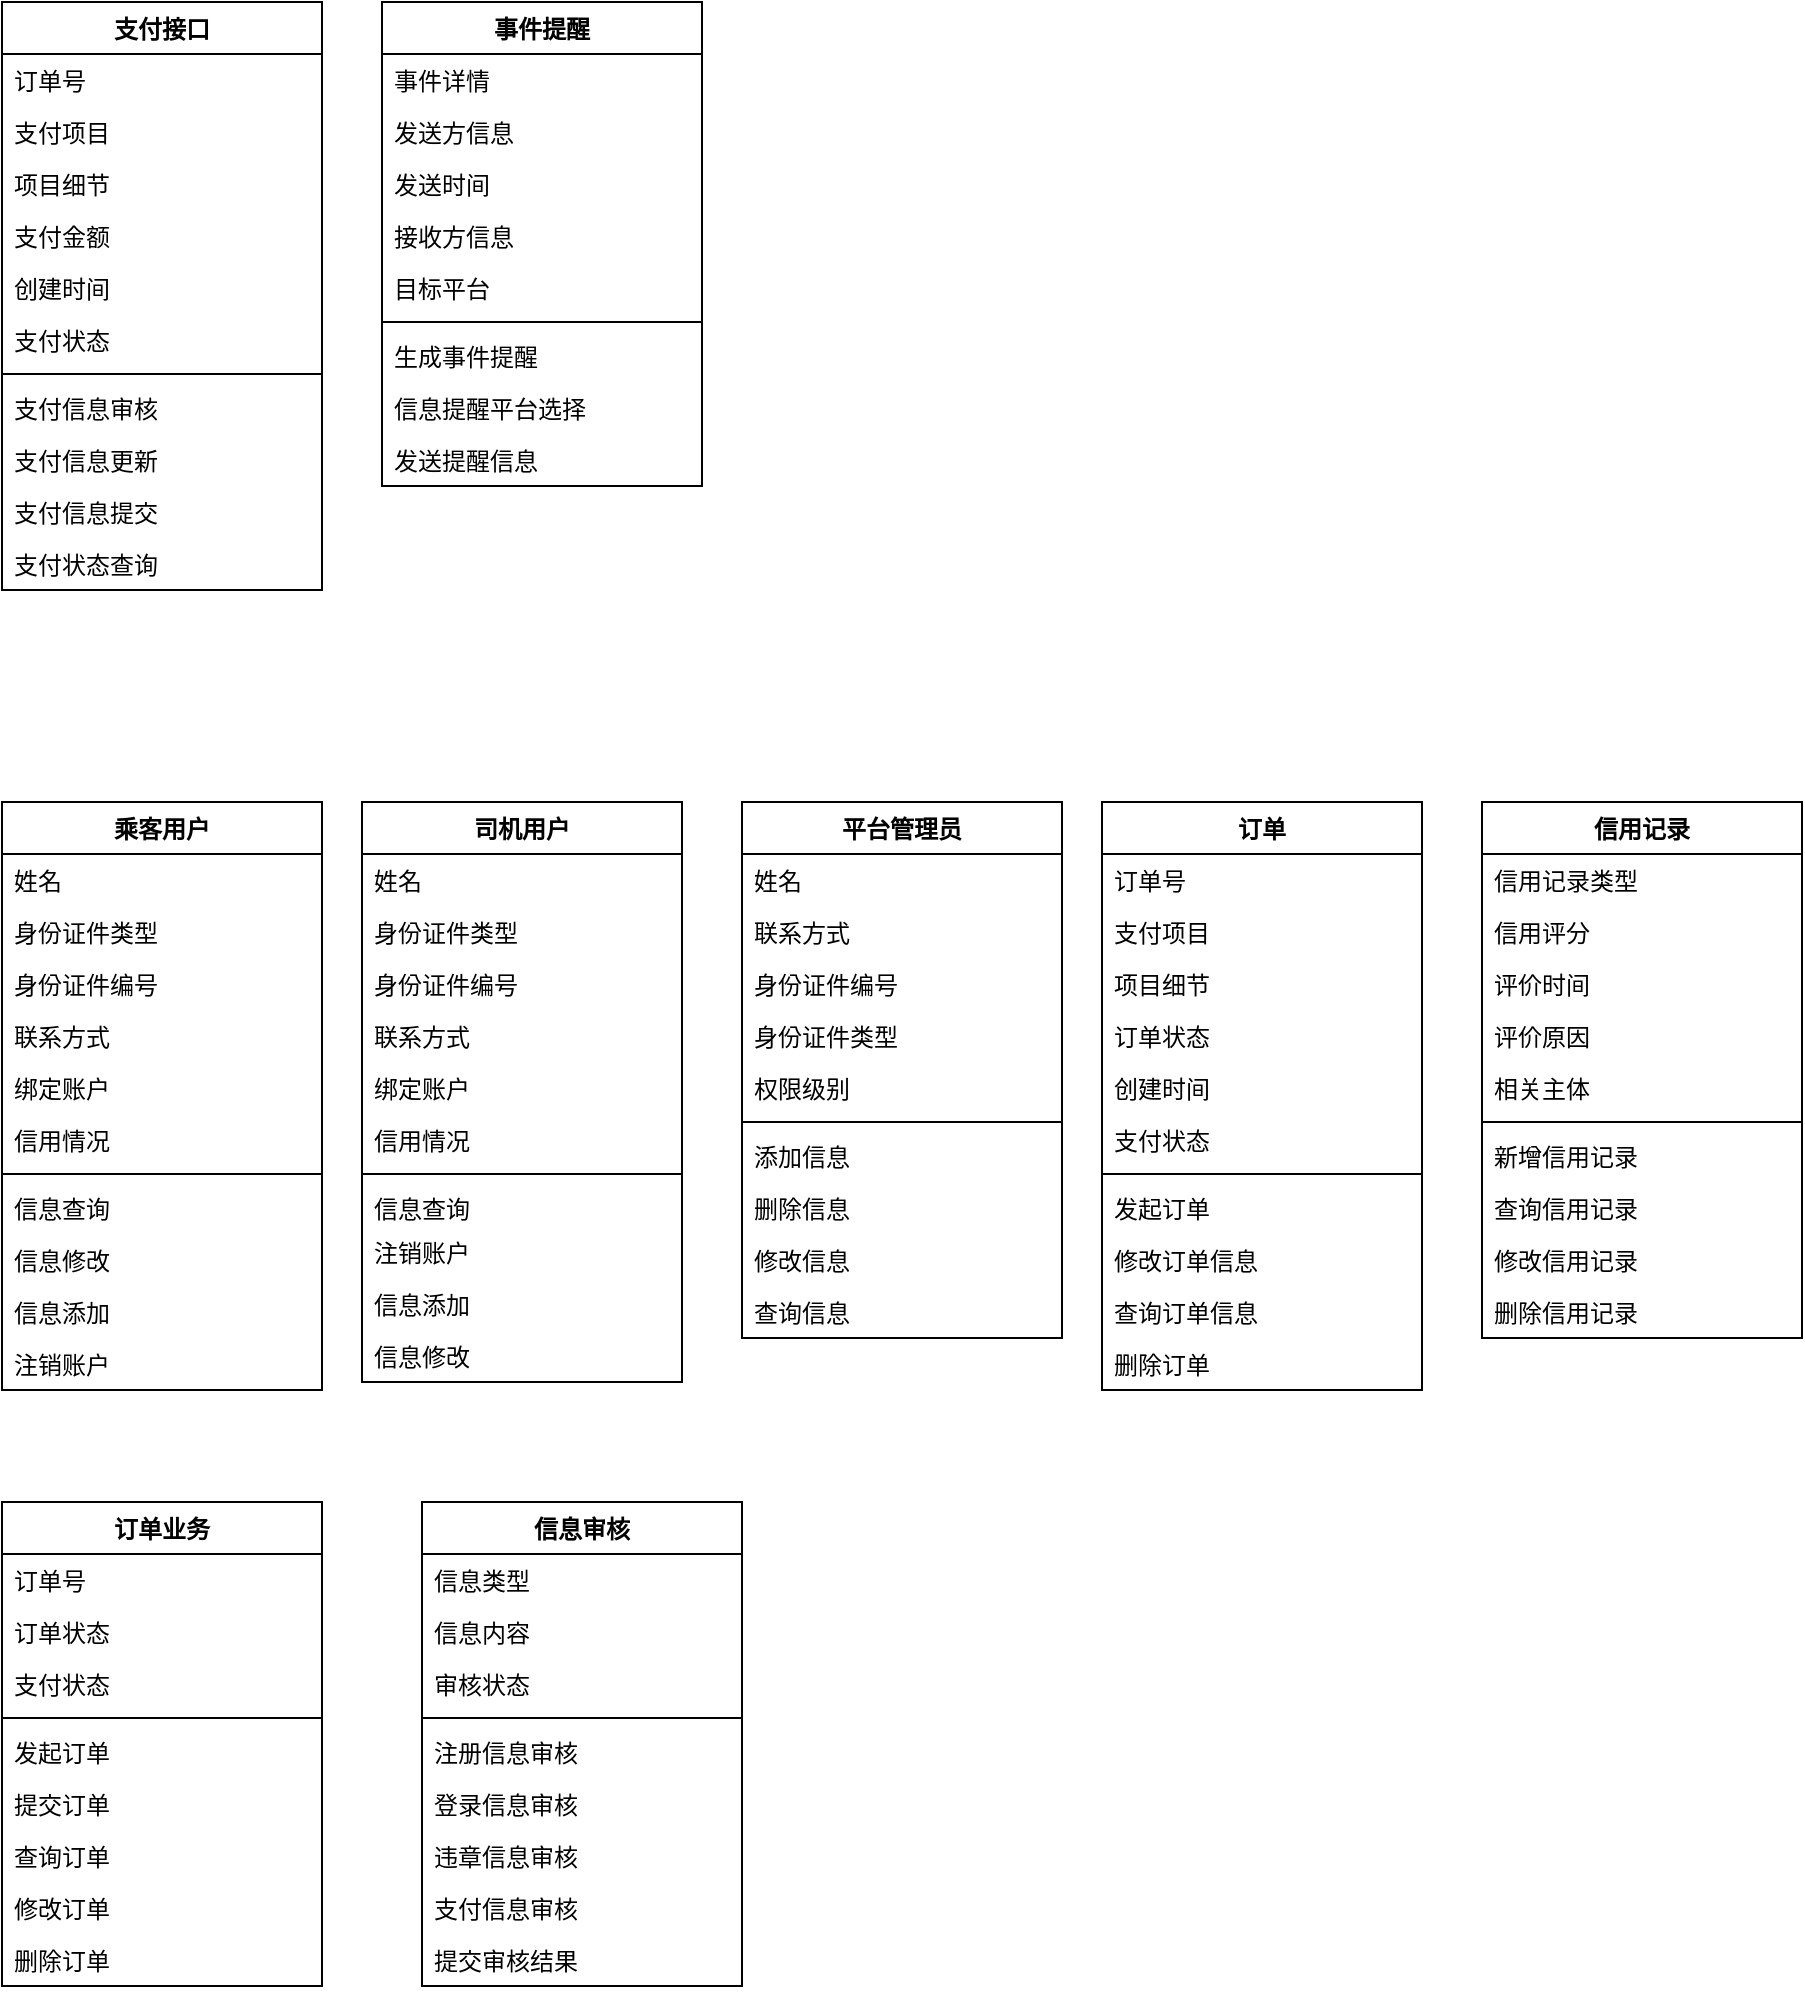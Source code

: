 <mxfile version="14.7.7" type="github">
  <diagram id="9Z2w__I7CMbtvNIpu06B" name="第 1 页">
    <mxGraphModel dx="990" dy="547" grid="1" gridSize="10" guides="1" tooltips="1" connect="1" arrows="1" fold="1" page="1" pageScale="1" pageWidth="827" pageHeight="1169" math="0" shadow="0">
      <root>
        <mxCell id="0" />
        <mxCell id="1" parent="0" />
        <mxCell id="Z66aNXY8VyCRNVoToxuj-1" value="支付接口" style="swimlane;fontStyle=1;align=center;verticalAlign=top;childLayout=stackLayout;horizontal=1;startSize=26;horizontalStack=0;resizeParent=1;resizeParentMax=0;resizeLast=0;collapsible=1;marginBottom=0;" vertex="1" parent="1">
          <mxGeometry x="50" y="50" width="160" height="294" as="geometry" />
        </mxCell>
        <mxCell id="Z66aNXY8VyCRNVoToxuj-2" value="订单号" style="text;strokeColor=none;fillColor=none;align=left;verticalAlign=top;spacingLeft=4;spacingRight=4;overflow=hidden;rotatable=0;points=[[0,0.5],[1,0.5]];portConstraint=eastwest;" vertex="1" parent="Z66aNXY8VyCRNVoToxuj-1">
          <mxGeometry y="26" width="160" height="26" as="geometry" />
        </mxCell>
        <mxCell id="Z66aNXY8VyCRNVoToxuj-6" value="支付项目" style="text;strokeColor=none;fillColor=none;align=left;verticalAlign=top;spacingLeft=4;spacingRight=4;overflow=hidden;rotatable=0;points=[[0,0.5],[1,0.5]];portConstraint=eastwest;" vertex="1" parent="Z66aNXY8VyCRNVoToxuj-1">
          <mxGeometry y="52" width="160" height="26" as="geometry" />
        </mxCell>
        <mxCell id="Z66aNXY8VyCRNVoToxuj-7" value="项目细节" style="text;strokeColor=none;fillColor=none;align=left;verticalAlign=top;spacingLeft=4;spacingRight=4;overflow=hidden;rotatable=0;points=[[0,0.5],[1,0.5]];portConstraint=eastwest;" vertex="1" parent="Z66aNXY8VyCRNVoToxuj-1">
          <mxGeometry y="78" width="160" height="26" as="geometry" />
        </mxCell>
        <mxCell id="Z66aNXY8VyCRNVoToxuj-5" value="支付金额" style="text;strokeColor=none;fillColor=none;align=left;verticalAlign=top;spacingLeft=4;spacingRight=4;overflow=hidden;rotatable=0;points=[[0,0.5],[1,0.5]];portConstraint=eastwest;" vertex="1" parent="Z66aNXY8VyCRNVoToxuj-1">
          <mxGeometry y="104" width="160" height="26" as="geometry" />
        </mxCell>
        <mxCell id="Z66aNXY8VyCRNVoToxuj-9" value="创建时间" style="text;strokeColor=none;fillColor=none;align=left;verticalAlign=top;spacingLeft=4;spacingRight=4;overflow=hidden;rotatable=0;points=[[0,0.5],[1,0.5]];portConstraint=eastwest;" vertex="1" parent="Z66aNXY8VyCRNVoToxuj-1">
          <mxGeometry y="130" width="160" height="26" as="geometry" />
        </mxCell>
        <mxCell id="Z66aNXY8VyCRNVoToxuj-10" value="支付状态" style="text;strokeColor=none;fillColor=none;align=left;verticalAlign=top;spacingLeft=4;spacingRight=4;overflow=hidden;rotatable=0;points=[[0,0.5],[1,0.5]];portConstraint=eastwest;" vertex="1" parent="Z66aNXY8VyCRNVoToxuj-1">
          <mxGeometry y="156" width="160" height="26" as="geometry" />
        </mxCell>
        <mxCell id="Z66aNXY8VyCRNVoToxuj-3" value="" style="line;strokeWidth=1;fillColor=none;align=left;verticalAlign=middle;spacingTop=-1;spacingLeft=3;spacingRight=3;rotatable=0;labelPosition=right;points=[];portConstraint=eastwest;" vertex="1" parent="Z66aNXY8VyCRNVoToxuj-1">
          <mxGeometry y="182" width="160" height="8" as="geometry" />
        </mxCell>
        <mxCell id="Z66aNXY8VyCRNVoToxuj-4" value="支付信息审核" style="text;strokeColor=none;fillColor=none;align=left;verticalAlign=top;spacingLeft=4;spacingRight=4;overflow=hidden;rotatable=0;points=[[0,0.5],[1,0.5]];portConstraint=eastwest;" vertex="1" parent="Z66aNXY8VyCRNVoToxuj-1">
          <mxGeometry y="190" width="160" height="26" as="geometry" />
        </mxCell>
        <mxCell id="Z66aNXY8VyCRNVoToxuj-11" value="支付信息更新" style="text;strokeColor=none;fillColor=none;align=left;verticalAlign=top;spacingLeft=4;spacingRight=4;overflow=hidden;rotatable=0;points=[[0,0.5],[1,0.5]];portConstraint=eastwest;" vertex="1" parent="Z66aNXY8VyCRNVoToxuj-1">
          <mxGeometry y="216" width="160" height="26" as="geometry" />
        </mxCell>
        <mxCell id="Z66aNXY8VyCRNVoToxuj-12" value="支付信息提交" style="text;strokeColor=none;fillColor=none;align=left;verticalAlign=top;spacingLeft=4;spacingRight=4;overflow=hidden;rotatable=0;points=[[0,0.5],[1,0.5]];portConstraint=eastwest;" vertex="1" parent="Z66aNXY8VyCRNVoToxuj-1">
          <mxGeometry y="242" width="160" height="26" as="geometry" />
        </mxCell>
        <mxCell id="Z66aNXY8VyCRNVoToxuj-13" value="支付状态查询" style="text;strokeColor=none;fillColor=none;align=left;verticalAlign=top;spacingLeft=4;spacingRight=4;overflow=hidden;rotatable=0;points=[[0,0.5],[1,0.5]];portConstraint=eastwest;" vertex="1" parent="Z66aNXY8VyCRNVoToxuj-1">
          <mxGeometry y="268" width="160" height="26" as="geometry" />
        </mxCell>
        <mxCell id="Z66aNXY8VyCRNVoToxuj-14" value="事件提醒" style="swimlane;fontStyle=1;align=center;verticalAlign=top;childLayout=stackLayout;horizontal=1;startSize=26;horizontalStack=0;resizeParent=1;resizeParentMax=0;resizeLast=0;collapsible=1;marginBottom=0;" vertex="1" parent="1">
          <mxGeometry x="240" y="50" width="160" height="242" as="geometry" />
        </mxCell>
        <mxCell id="Z66aNXY8VyCRNVoToxuj-15" value="事件详情" style="text;strokeColor=none;fillColor=none;align=left;verticalAlign=top;spacingLeft=4;spacingRight=4;overflow=hidden;rotatable=0;points=[[0,0.5],[1,0.5]];portConstraint=eastwest;" vertex="1" parent="Z66aNXY8VyCRNVoToxuj-14">
          <mxGeometry y="26" width="160" height="26" as="geometry" />
        </mxCell>
        <mxCell id="Z66aNXY8VyCRNVoToxuj-18" value="发送方信息" style="text;strokeColor=none;fillColor=none;align=left;verticalAlign=top;spacingLeft=4;spacingRight=4;overflow=hidden;rotatable=0;points=[[0,0.5],[1,0.5]];portConstraint=eastwest;" vertex="1" parent="Z66aNXY8VyCRNVoToxuj-14">
          <mxGeometry y="52" width="160" height="26" as="geometry" />
        </mxCell>
        <mxCell id="Z66aNXY8VyCRNVoToxuj-19" value="发送时间" style="text;strokeColor=none;fillColor=none;align=left;verticalAlign=top;spacingLeft=4;spacingRight=4;overflow=hidden;rotatable=0;points=[[0,0.5],[1,0.5]];portConstraint=eastwest;" vertex="1" parent="Z66aNXY8VyCRNVoToxuj-14">
          <mxGeometry y="78" width="160" height="26" as="geometry" />
        </mxCell>
        <mxCell id="Z66aNXY8VyCRNVoToxuj-20" value="接收方信息" style="text;strokeColor=none;fillColor=none;align=left;verticalAlign=top;spacingLeft=4;spacingRight=4;overflow=hidden;rotatable=0;points=[[0,0.5],[1,0.5]];portConstraint=eastwest;" vertex="1" parent="Z66aNXY8VyCRNVoToxuj-14">
          <mxGeometry y="104" width="160" height="26" as="geometry" />
        </mxCell>
        <mxCell id="Z66aNXY8VyCRNVoToxuj-21" value="目标平台" style="text;strokeColor=none;fillColor=none;align=left;verticalAlign=top;spacingLeft=4;spacingRight=4;overflow=hidden;rotatable=0;points=[[0,0.5],[1,0.5]];portConstraint=eastwest;" vertex="1" parent="Z66aNXY8VyCRNVoToxuj-14">
          <mxGeometry y="130" width="160" height="26" as="geometry" />
        </mxCell>
        <mxCell id="Z66aNXY8VyCRNVoToxuj-16" value="" style="line;strokeWidth=1;fillColor=none;align=left;verticalAlign=middle;spacingTop=-1;spacingLeft=3;spacingRight=3;rotatable=0;labelPosition=right;points=[];portConstraint=eastwest;" vertex="1" parent="Z66aNXY8VyCRNVoToxuj-14">
          <mxGeometry y="156" width="160" height="8" as="geometry" />
        </mxCell>
        <mxCell id="Z66aNXY8VyCRNVoToxuj-17" value="生成事件提醒" style="text;strokeColor=none;fillColor=none;align=left;verticalAlign=top;spacingLeft=4;spacingRight=4;overflow=hidden;rotatable=0;points=[[0,0.5],[1,0.5]];portConstraint=eastwest;" vertex="1" parent="Z66aNXY8VyCRNVoToxuj-14">
          <mxGeometry y="164" width="160" height="26" as="geometry" />
        </mxCell>
        <mxCell id="Z66aNXY8VyCRNVoToxuj-22" value="信息提醒平台选择" style="text;strokeColor=none;fillColor=none;align=left;verticalAlign=top;spacingLeft=4;spacingRight=4;overflow=hidden;rotatable=0;points=[[0,0.5],[1,0.5]];portConstraint=eastwest;" vertex="1" parent="Z66aNXY8VyCRNVoToxuj-14">
          <mxGeometry y="190" width="160" height="26" as="geometry" />
        </mxCell>
        <mxCell id="Z66aNXY8VyCRNVoToxuj-23" value="发送提醒信息" style="text;strokeColor=none;fillColor=none;align=left;verticalAlign=top;spacingLeft=4;spacingRight=4;overflow=hidden;rotatable=0;points=[[0,0.5],[1,0.5]];portConstraint=eastwest;" vertex="1" parent="Z66aNXY8VyCRNVoToxuj-14">
          <mxGeometry y="216" width="160" height="26" as="geometry" />
        </mxCell>
        <mxCell id="Z66aNXY8VyCRNVoToxuj-24" value="乘客用户" style="swimlane;fontStyle=1;align=center;verticalAlign=top;childLayout=stackLayout;horizontal=1;startSize=26;horizontalStack=0;resizeParent=1;resizeParentMax=0;resizeLast=0;collapsible=1;marginBottom=0;" vertex="1" parent="1">
          <mxGeometry x="50" y="450" width="160" height="294" as="geometry" />
        </mxCell>
        <mxCell id="Z66aNXY8VyCRNVoToxuj-25" value="姓名" style="text;strokeColor=none;fillColor=none;align=left;verticalAlign=top;spacingLeft=4;spacingRight=4;overflow=hidden;rotatable=0;points=[[0,0.5],[1,0.5]];portConstraint=eastwest;" vertex="1" parent="Z66aNXY8VyCRNVoToxuj-24">
          <mxGeometry y="26" width="160" height="26" as="geometry" />
        </mxCell>
        <mxCell id="Z66aNXY8VyCRNVoToxuj-28" value="身份证件类型" style="text;strokeColor=none;fillColor=none;align=left;verticalAlign=top;spacingLeft=4;spacingRight=4;overflow=hidden;rotatable=0;points=[[0,0.5],[1,0.5]];portConstraint=eastwest;" vertex="1" parent="Z66aNXY8VyCRNVoToxuj-24">
          <mxGeometry y="52" width="160" height="26" as="geometry" />
        </mxCell>
        <mxCell id="Z66aNXY8VyCRNVoToxuj-29" value="身份证件编号" style="text;strokeColor=none;fillColor=none;align=left;verticalAlign=top;spacingLeft=4;spacingRight=4;overflow=hidden;rotatable=0;points=[[0,0.5],[1,0.5]];portConstraint=eastwest;" vertex="1" parent="Z66aNXY8VyCRNVoToxuj-24">
          <mxGeometry y="78" width="160" height="26" as="geometry" />
        </mxCell>
        <mxCell id="Z66aNXY8VyCRNVoToxuj-30" value="联系方式" style="text;strokeColor=none;fillColor=none;align=left;verticalAlign=top;spacingLeft=4;spacingRight=4;overflow=hidden;rotatable=0;points=[[0,0.5],[1,0.5]];portConstraint=eastwest;" vertex="1" parent="Z66aNXY8VyCRNVoToxuj-24">
          <mxGeometry y="104" width="160" height="26" as="geometry" />
        </mxCell>
        <mxCell id="Z66aNXY8VyCRNVoToxuj-31" value="绑定账户" style="text;strokeColor=none;fillColor=none;align=left;verticalAlign=top;spacingLeft=4;spacingRight=4;overflow=hidden;rotatable=0;points=[[0,0.5],[1,0.5]];portConstraint=eastwest;" vertex="1" parent="Z66aNXY8VyCRNVoToxuj-24">
          <mxGeometry y="130" width="160" height="26" as="geometry" />
        </mxCell>
        <mxCell id="Z66aNXY8VyCRNVoToxuj-32" value="信用情况" style="text;strokeColor=none;fillColor=none;align=left;verticalAlign=top;spacingLeft=4;spacingRight=4;overflow=hidden;rotatable=0;points=[[0,0.5],[1,0.5]];portConstraint=eastwest;" vertex="1" parent="Z66aNXY8VyCRNVoToxuj-24">
          <mxGeometry y="156" width="160" height="26" as="geometry" />
        </mxCell>
        <mxCell id="Z66aNXY8VyCRNVoToxuj-26" value="" style="line;strokeWidth=1;fillColor=none;align=left;verticalAlign=middle;spacingTop=-1;spacingLeft=3;spacingRight=3;rotatable=0;labelPosition=right;points=[];portConstraint=eastwest;" vertex="1" parent="Z66aNXY8VyCRNVoToxuj-24">
          <mxGeometry y="182" width="160" height="8" as="geometry" />
        </mxCell>
        <mxCell id="Z66aNXY8VyCRNVoToxuj-27" value="信息查询" style="text;strokeColor=none;fillColor=none;align=left;verticalAlign=top;spacingLeft=4;spacingRight=4;overflow=hidden;rotatable=0;points=[[0,0.5],[1,0.5]];portConstraint=eastwest;" vertex="1" parent="Z66aNXY8VyCRNVoToxuj-24">
          <mxGeometry y="190" width="160" height="26" as="geometry" />
        </mxCell>
        <mxCell id="Z66aNXY8VyCRNVoToxuj-33" value="信息修改" style="text;strokeColor=none;fillColor=none;align=left;verticalAlign=top;spacingLeft=4;spacingRight=4;overflow=hidden;rotatable=0;points=[[0,0.5],[1,0.5]];portConstraint=eastwest;" vertex="1" parent="Z66aNXY8VyCRNVoToxuj-24">
          <mxGeometry y="216" width="160" height="26" as="geometry" />
        </mxCell>
        <mxCell id="Z66aNXY8VyCRNVoToxuj-34" value="信息添加" style="text;strokeColor=none;fillColor=none;align=left;verticalAlign=top;spacingLeft=4;spacingRight=4;overflow=hidden;rotatable=0;points=[[0,0.5],[1,0.5]];portConstraint=eastwest;" vertex="1" parent="Z66aNXY8VyCRNVoToxuj-24">
          <mxGeometry y="242" width="160" height="26" as="geometry" />
        </mxCell>
        <mxCell id="Z66aNXY8VyCRNVoToxuj-35" value="注销账户" style="text;strokeColor=none;fillColor=none;align=left;verticalAlign=top;spacingLeft=4;spacingRight=4;overflow=hidden;rotatable=0;points=[[0,0.5],[1,0.5]];portConstraint=eastwest;" vertex="1" parent="Z66aNXY8VyCRNVoToxuj-24">
          <mxGeometry y="268" width="160" height="26" as="geometry" />
        </mxCell>
        <mxCell id="Z66aNXY8VyCRNVoToxuj-36" value="司机用户" style="swimlane;fontStyle=1;align=center;verticalAlign=top;childLayout=stackLayout;horizontal=1;startSize=26;horizontalStack=0;resizeParent=1;resizeParentMax=0;resizeLast=0;collapsible=1;marginBottom=0;" vertex="1" parent="1">
          <mxGeometry x="230" y="450" width="160" height="290" as="geometry" />
        </mxCell>
        <mxCell id="Z66aNXY8VyCRNVoToxuj-40" value="姓名" style="text;strokeColor=none;fillColor=none;align=left;verticalAlign=top;spacingLeft=4;spacingRight=4;overflow=hidden;rotatable=0;points=[[0,0.5],[1,0.5]];portConstraint=eastwest;" vertex="1" parent="Z66aNXY8VyCRNVoToxuj-36">
          <mxGeometry y="26" width="160" height="26" as="geometry" />
        </mxCell>
        <mxCell id="Z66aNXY8VyCRNVoToxuj-41" value="身份证件类型" style="text;strokeColor=none;fillColor=none;align=left;verticalAlign=top;spacingLeft=4;spacingRight=4;overflow=hidden;rotatable=0;points=[[0,0.5],[1,0.5]];portConstraint=eastwest;" vertex="1" parent="Z66aNXY8VyCRNVoToxuj-36">
          <mxGeometry y="52" width="160" height="26" as="geometry" />
        </mxCell>
        <mxCell id="Z66aNXY8VyCRNVoToxuj-42" value="身份证件编号" style="text;strokeColor=none;fillColor=none;align=left;verticalAlign=top;spacingLeft=4;spacingRight=4;overflow=hidden;rotatable=0;points=[[0,0.5],[1,0.5]];portConstraint=eastwest;" vertex="1" parent="Z66aNXY8VyCRNVoToxuj-36">
          <mxGeometry y="78" width="160" height="26" as="geometry" />
        </mxCell>
        <mxCell id="Z66aNXY8VyCRNVoToxuj-43" value="联系方式" style="text;strokeColor=none;fillColor=none;align=left;verticalAlign=top;spacingLeft=4;spacingRight=4;overflow=hidden;rotatable=0;points=[[0,0.5],[1,0.5]];portConstraint=eastwest;" vertex="1" parent="Z66aNXY8VyCRNVoToxuj-36">
          <mxGeometry y="104" width="160" height="26" as="geometry" />
        </mxCell>
        <mxCell id="Z66aNXY8VyCRNVoToxuj-44" value="绑定账户" style="text;strokeColor=none;fillColor=none;align=left;verticalAlign=top;spacingLeft=4;spacingRight=4;overflow=hidden;rotatable=0;points=[[0,0.5],[1,0.5]];portConstraint=eastwest;" vertex="1" parent="Z66aNXY8VyCRNVoToxuj-36">
          <mxGeometry y="130" width="160" height="26" as="geometry" />
        </mxCell>
        <mxCell id="Z66aNXY8VyCRNVoToxuj-45" value="信用情况" style="text;strokeColor=none;fillColor=none;align=left;verticalAlign=top;spacingLeft=4;spacingRight=4;overflow=hidden;rotatable=0;points=[[0,0.5],[1,0.5]];portConstraint=eastwest;" vertex="1" parent="Z66aNXY8VyCRNVoToxuj-36">
          <mxGeometry y="156" width="160" height="26" as="geometry" />
        </mxCell>
        <mxCell id="Z66aNXY8VyCRNVoToxuj-38" value="" style="line;strokeWidth=1;fillColor=none;align=left;verticalAlign=middle;spacingTop=-1;spacingLeft=3;spacingRight=3;rotatable=0;labelPosition=right;points=[];portConstraint=eastwest;" vertex="1" parent="Z66aNXY8VyCRNVoToxuj-36">
          <mxGeometry y="182" width="160" height="8" as="geometry" />
        </mxCell>
        <mxCell id="Z66aNXY8VyCRNVoToxuj-46" value="信息查询" style="text;strokeColor=none;fillColor=none;align=left;verticalAlign=top;spacingLeft=4;spacingRight=4;overflow=hidden;rotatable=0;points=[[0,0.5],[1,0.5]];portConstraint=eastwest;" vertex="1" parent="Z66aNXY8VyCRNVoToxuj-36">
          <mxGeometry y="190" width="160" height="22" as="geometry" />
        </mxCell>
        <mxCell id="Z66aNXY8VyCRNVoToxuj-49" value="注销账户" style="text;strokeColor=none;fillColor=none;align=left;verticalAlign=top;spacingLeft=4;spacingRight=4;overflow=hidden;rotatable=0;points=[[0,0.5],[1,0.5]];portConstraint=eastwest;" vertex="1" parent="Z66aNXY8VyCRNVoToxuj-36">
          <mxGeometry y="212" width="160" height="26" as="geometry" />
        </mxCell>
        <mxCell id="Z66aNXY8VyCRNVoToxuj-48" value="信息添加" style="text;strokeColor=none;fillColor=none;align=left;verticalAlign=top;spacingLeft=4;spacingRight=4;overflow=hidden;rotatable=0;points=[[0,0.5],[1,0.5]];portConstraint=eastwest;" vertex="1" parent="Z66aNXY8VyCRNVoToxuj-36">
          <mxGeometry y="238" width="160" height="26" as="geometry" />
        </mxCell>
        <mxCell id="Z66aNXY8VyCRNVoToxuj-47" value="信息修改" style="text;strokeColor=none;fillColor=none;align=left;verticalAlign=top;spacingLeft=4;spacingRight=4;overflow=hidden;rotatable=0;points=[[0,0.5],[1,0.5]];portConstraint=eastwest;" vertex="1" parent="Z66aNXY8VyCRNVoToxuj-36">
          <mxGeometry y="264" width="160" height="26" as="geometry" />
        </mxCell>
        <mxCell id="Z66aNXY8VyCRNVoToxuj-50" value="平台管理员" style="swimlane;fontStyle=1;align=center;verticalAlign=top;childLayout=stackLayout;horizontal=1;startSize=26;horizontalStack=0;resizeParent=1;resizeParentMax=0;resizeLast=0;collapsible=1;marginBottom=0;" vertex="1" parent="1">
          <mxGeometry x="420" y="450" width="160" height="268" as="geometry" />
        </mxCell>
        <mxCell id="Z66aNXY8VyCRNVoToxuj-54" value="姓名" style="text;strokeColor=none;fillColor=none;align=left;verticalAlign=top;spacingLeft=4;spacingRight=4;overflow=hidden;rotatable=0;points=[[0,0.5],[1,0.5]];portConstraint=eastwest;" vertex="1" parent="Z66aNXY8VyCRNVoToxuj-50">
          <mxGeometry y="26" width="160" height="26" as="geometry" />
        </mxCell>
        <mxCell id="Z66aNXY8VyCRNVoToxuj-57" value="联系方式" style="text;strokeColor=none;fillColor=none;align=left;verticalAlign=top;spacingLeft=4;spacingRight=4;overflow=hidden;rotatable=0;points=[[0,0.5],[1,0.5]];portConstraint=eastwest;" vertex="1" parent="Z66aNXY8VyCRNVoToxuj-50">
          <mxGeometry y="52" width="160" height="26" as="geometry" />
        </mxCell>
        <mxCell id="Z66aNXY8VyCRNVoToxuj-56" value="身份证件编号" style="text;strokeColor=none;fillColor=none;align=left;verticalAlign=top;spacingLeft=4;spacingRight=4;overflow=hidden;rotatable=0;points=[[0,0.5],[1,0.5]];portConstraint=eastwest;" vertex="1" parent="Z66aNXY8VyCRNVoToxuj-50">
          <mxGeometry y="78" width="160" height="26" as="geometry" />
        </mxCell>
        <mxCell id="Z66aNXY8VyCRNVoToxuj-55" value="身份证件类型" style="text;strokeColor=none;fillColor=none;align=left;verticalAlign=top;spacingLeft=4;spacingRight=4;overflow=hidden;rotatable=0;points=[[0,0.5],[1,0.5]];portConstraint=eastwest;" vertex="1" parent="Z66aNXY8VyCRNVoToxuj-50">
          <mxGeometry y="104" width="160" height="26" as="geometry" />
        </mxCell>
        <mxCell id="Z66aNXY8VyCRNVoToxuj-58" value="权限级别" style="text;strokeColor=none;fillColor=none;align=left;verticalAlign=top;spacingLeft=4;spacingRight=4;overflow=hidden;rotatable=0;points=[[0,0.5],[1,0.5]];portConstraint=eastwest;" vertex="1" parent="Z66aNXY8VyCRNVoToxuj-50">
          <mxGeometry y="130" width="160" height="26" as="geometry" />
        </mxCell>
        <mxCell id="Z66aNXY8VyCRNVoToxuj-52" value="" style="line;strokeWidth=1;fillColor=none;align=left;verticalAlign=middle;spacingTop=-1;spacingLeft=3;spacingRight=3;rotatable=0;labelPosition=right;points=[];portConstraint=eastwest;" vertex="1" parent="Z66aNXY8VyCRNVoToxuj-50">
          <mxGeometry y="156" width="160" height="8" as="geometry" />
        </mxCell>
        <mxCell id="Z66aNXY8VyCRNVoToxuj-53" value="添加信息" style="text;strokeColor=none;fillColor=none;align=left;verticalAlign=top;spacingLeft=4;spacingRight=4;overflow=hidden;rotatable=0;points=[[0,0.5],[1,0.5]];portConstraint=eastwest;" vertex="1" parent="Z66aNXY8VyCRNVoToxuj-50">
          <mxGeometry y="164" width="160" height="26" as="geometry" />
        </mxCell>
        <mxCell id="Z66aNXY8VyCRNVoToxuj-59" value="删除信息" style="text;strokeColor=none;fillColor=none;align=left;verticalAlign=top;spacingLeft=4;spacingRight=4;overflow=hidden;rotatable=0;points=[[0,0.5],[1,0.5]];portConstraint=eastwest;" vertex="1" parent="Z66aNXY8VyCRNVoToxuj-50">
          <mxGeometry y="190" width="160" height="26" as="geometry" />
        </mxCell>
        <mxCell id="Z66aNXY8VyCRNVoToxuj-60" value="修改信息" style="text;strokeColor=none;fillColor=none;align=left;verticalAlign=top;spacingLeft=4;spacingRight=4;overflow=hidden;rotatable=0;points=[[0,0.5],[1,0.5]];portConstraint=eastwest;" vertex="1" parent="Z66aNXY8VyCRNVoToxuj-50">
          <mxGeometry y="216" width="160" height="26" as="geometry" />
        </mxCell>
        <mxCell id="Z66aNXY8VyCRNVoToxuj-61" value="查询信息" style="text;strokeColor=none;fillColor=none;align=left;verticalAlign=top;spacingLeft=4;spacingRight=4;overflow=hidden;rotatable=0;points=[[0,0.5],[1,0.5]];portConstraint=eastwest;" vertex="1" parent="Z66aNXY8VyCRNVoToxuj-50">
          <mxGeometry y="242" width="160" height="26" as="geometry" />
        </mxCell>
        <mxCell id="Z66aNXY8VyCRNVoToxuj-62" value="订单" style="swimlane;fontStyle=1;align=center;verticalAlign=top;childLayout=stackLayout;horizontal=1;startSize=26;horizontalStack=0;resizeParent=1;resizeParentMax=0;resizeLast=0;collapsible=1;marginBottom=0;" vertex="1" parent="1">
          <mxGeometry x="600" y="450" width="160" height="294" as="geometry" />
        </mxCell>
        <mxCell id="Z66aNXY8VyCRNVoToxuj-66" value="订单号" style="text;strokeColor=none;fillColor=none;align=left;verticalAlign=top;spacingLeft=4;spacingRight=4;overflow=hidden;rotatable=0;points=[[0,0.5],[1,0.5]];portConstraint=eastwest;" vertex="1" parent="Z66aNXY8VyCRNVoToxuj-62">
          <mxGeometry y="26" width="160" height="26" as="geometry" />
        </mxCell>
        <mxCell id="Z66aNXY8VyCRNVoToxuj-67" value="支付项目" style="text;strokeColor=none;fillColor=none;align=left;verticalAlign=top;spacingLeft=4;spacingRight=4;overflow=hidden;rotatable=0;points=[[0,0.5],[1,0.5]];portConstraint=eastwest;" vertex="1" parent="Z66aNXY8VyCRNVoToxuj-62">
          <mxGeometry y="52" width="160" height="26" as="geometry" />
        </mxCell>
        <mxCell id="Z66aNXY8VyCRNVoToxuj-68" value="项目细节" style="text;strokeColor=none;fillColor=none;align=left;verticalAlign=top;spacingLeft=4;spacingRight=4;overflow=hidden;rotatable=0;points=[[0,0.5],[1,0.5]];portConstraint=eastwest;" vertex="1" parent="Z66aNXY8VyCRNVoToxuj-62">
          <mxGeometry y="78" width="160" height="26" as="geometry" />
        </mxCell>
        <mxCell id="Z66aNXY8VyCRNVoToxuj-69" value="订单状态" style="text;strokeColor=none;fillColor=none;align=left;verticalAlign=top;spacingLeft=4;spacingRight=4;overflow=hidden;rotatable=0;points=[[0,0.5],[1,0.5]];portConstraint=eastwest;" vertex="1" parent="Z66aNXY8VyCRNVoToxuj-62">
          <mxGeometry y="104" width="160" height="26" as="geometry" />
        </mxCell>
        <mxCell id="Z66aNXY8VyCRNVoToxuj-70" value="创建时间" style="text;strokeColor=none;fillColor=none;align=left;verticalAlign=top;spacingLeft=4;spacingRight=4;overflow=hidden;rotatable=0;points=[[0,0.5],[1,0.5]];portConstraint=eastwest;" vertex="1" parent="Z66aNXY8VyCRNVoToxuj-62">
          <mxGeometry y="130" width="160" height="26" as="geometry" />
        </mxCell>
        <mxCell id="Z66aNXY8VyCRNVoToxuj-71" value="支付状态" style="text;strokeColor=none;fillColor=none;align=left;verticalAlign=top;spacingLeft=4;spacingRight=4;overflow=hidden;rotatable=0;points=[[0,0.5],[1,0.5]];portConstraint=eastwest;" vertex="1" parent="Z66aNXY8VyCRNVoToxuj-62">
          <mxGeometry y="156" width="160" height="26" as="geometry" />
        </mxCell>
        <mxCell id="Z66aNXY8VyCRNVoToxuj-64" value="" style="line;strokeWidth=1;fillColor=none;align=left;verticalAlign=middle;spacingTop=-1;spacingLeft=3;spacingRight=3;rotatable=0;labelPosition=right;points=[];portConstraint=eastwest;" vertex="1" parent="Z66aNXY8VyCRNVoToxuj-62">
          <mxGeometry y="182" width="160" height="8" as="geometry" />
        </mxCell>
        <mxCell id="Z66aNXY8VyCRNVoToxuj-65" value="发起订单" style="text;strokeColor=none;fillColor=none;align=left;verticalAlign=top;spacingLeft=4;spacingRight=4;overflow=hidden;rotatable=0;points=[[0,0.5],[1,0.5]];portConstraint=eastwest;" vertex="1" parent="Z66aNXY8VyCRNVoToxuj-62">
          <mxGeometry y="190" width="160" height="26" as="geometry" />
        </mxCell>
        <mxCell id="Z66aNXY8VyCRNVoToxuj-72" value="修改订单信息" style="text;strokeColor=none;fillColor=none;align=left;verticalAlign=top;spacingLeft=4;spacingRight=4;overflow=hidden;rotatable=0;points=[[0,0.5],[1,0.5]];portConstraint=eastwest;" vertex="1" parent="Z66aNXY8VyCRNVoToxuj-62">
          <mxGeometry y="216" width="160" height="26" as="geometry" />
        </mxCell>
        <mxCell id="Z66aNXY8VyCRNVoToxuj-73" value="查询订单信息" style="text;strokeColor=none;fillColor=none;align=left;verticalAlign=top;spacingLeft=4;spacingRight=4;overflow=hidden;rotatable=0;points=[[0,0.5],[1,0.5]];portConstraint=eastwest;" vertex="1" parent="Z66aNXY8VyCRNVoToxuj-62">
          <mxGeometry y="242" width="160" height="26" as="geometry" />
        </mxCell>
        <mxCell id="Z66aNXY8VyCRNVoToxuj-75" value="删除订单" style="text;strokeColor=none;fillColor=none;align=left;verticalAlign=top;spacingLeft=4;spacingRight=4;overflow=hidden;rotatable=0;points=[[0,0.5],[1,0.5]];portConstraint=eastwest;" vertex="1" parent="Z66aNXY8VyCRNVoToxuj-62">
          <mxGeometry y="268" width="160" height="26" as="geometry" />
        </mxCell>
        <mxCell id="Z66aNXY8VyCRNVoToxuj-76" value="信用记录" style="swimlane;fontStyle=1;align=center;verticalAlign=top;childLayout=stackLayout;horizontal=1;startSize=26;horizontalStack=0;resizeParent=1;resizeParentMax=0;resizeLast=0;collapsible=1;marginBottom=0;" vertex="1" parent="1">
          <mxGeometry x="790" y="450" width="160" height="268" as="geometry" />
        </mxCell>
        <mxCell id="Z66aNXY8VyCRNVoToxuj-77" value="信用记录类型" style="text;strokeColor=none;fillColor=none;align=left;verticalAlign=top;spacingLeft=4;spacingRight=4;overflow=hidden;rotatable=0;points=[[0,0.5],[1,0.5]];portConstraint=eastwest;" vertex="1" parent="Z66aNXY8VyCRNVoToxuj-76">
          <mxGeometry y="26" width="160" height="26" as="geometry" />
        </mxCell>
        <mxCell id="Z66aNXY8VyCRNVoToxuj-80" value="信用评分" style="text;strokeColor=none;fillColor=none;align=left;verticalAlign=top;spacingLeft=4;spacingRight=4;overflow=hidden;rotatable=0;points=[[0,0.5],[1,0.5]];portConstraint=eastwest;" vertex="1" parent="Z66aNXY8VyCRNVoToxuj-76">
          <mxGeometry y="52" width="160" height="26" as="geometry" />
        </mxCell>
        <mxCell id="Z66aNXY8VyCRNVoToxuj-81" value="评价时间" style="text;strokeColor=none;fillColor=none;align=left;verticalAlign=top;spacingLeft=4;spacingRight=4;overflow=hidden;rotatable=0;points=[[0,0.5],[1,0.5]];portConstraint=eastwest;" vertex="1" parent="Z66aNXY8VyCRNVoToxuj-76">
          <mxGeometry y="78" width="160" height="26" as="geometry" />
        </mxCell>
        <mxCell id="Z66aNXY8VyCRNVoToxuj-82" value="评价原因" style="text;strokeColor=none;fillColor=none;align=left;verticalAlign=top;spacingLeft=4;spacingRight=4;overflow=hidden;rotatable=0;points=[[0,0.5],[1,0.5]];portConstraint=eastwest;" vertex="1" parent="Z66aNXY8VyCRNVoToxuj-76">
          <mxGeometry y="104" width="160" height="26" as="geometry" />
        </mxCell>
        <mxCell id="Z66aNXY8VyCRNVoToxuj-83" value="相关主体" style="text;strokeColor=none;fillColor=none;align=left;verticalAlign=top;spacingLeft=4;spacingRight=4;overflow=hidden;rotatable=0;points=[[0,0.5],[1,0.5]];portConstraint=eastwest;" vertex="1" parent="Z66aNXY8VyCRNVoToxuj-76">
          <mxGeometry y="130" width="160" height="26" as="geometry" />
        </mxCell>
        <mxCell id="Z66aNXY8VyCRNVoToxuj-78" value="" style="line;strokeWidth=1;fillColor=none;align=left;verticalAlign=middle;spacingTop=-1;spacingLeft=3;spacingRight=3;rotatable=0;labelPosition=right;points=[];portConstraint=eastwest;" vertex="1" parent="Z66aNXY8VyCRNVoToxuj-76">
          <mxGeometry y="156" width="160" height="8" as="geometry" />
        </mxCell>
        <mxCell id="Z66aNXY8VyCRNVoToxuj-79" value="新增信用记录" style="text;strokeColor=none;fillColor=none;align=left;verticalAlign=top;spacingLeft=4;spacingRight=4;overflow=hidden;rotatable=0;points=[[0,0.5],[1,0.5]];portConstraint=eastwest;" vertex="1" parent="Z66aNXY8VyCRNVoToxuj-76">
          <mxGeometry y="164" width="160" height="26" as="geometry" />
        </mxCell>
        <mxCell id="Z66aNXY8VyCRNVoToxuj-84" value="查询信用记录" style="text;strokeColor=none;fillColor=none;align=left;verticalAlign=top;spacingLeft=4;spacingRight=4;overflow=hidden;rotatable=0;points=[[0,0.5],[1,0.5]];portConstraint=eastwest;" vertex="1" parent="Z66aNXY8VyCRNVoToxuj-76">
          <mxGeometry y="190" width="160" height="26" as="geometry" />
        </mxCell>
        <mxCell id="Z66aNXY8VyCRNVoToxuj-85" value="修改信用记录" style="text;strokeColor=none;fillColor=none;align=left;verticalAlign=top;spacingLeft=4;spacingRight=4;overflow=hidden;rotatable=0;points=[[0,0.5],[1,0.5]];portConstraint=eastwest;" vertex="1" parent="Z66aNXY8VyCRNVoToxuj-76">
          <mxGeometry y="216" width="160" height="26" as="geometry" />
        </mxCell>
        <mxCell id="Z66aNXY8VyCRNVoToxuj-86" value="删除信用记录" style="text;strokeColor=none;fillColor=none;align=left;verticalAlign=top;spacingLeft=4;spacingRight=4;overflow=hidden;rotatable=0;points=[[0,0.5],[1,0.5]];portConstraint=eastwest;" vertex="1" parent="Z66aNXY8VyCRNVoToxuj-76">
          <mxGeometry y="242" width="160" height="26" as="geometry" />
        </mxCell>
        <mxCell id="Z66aNXY8VyCRNVoToxuj-87" value="订单业务" style="swimlane;fontStyle=1;align=center;verticalAlign=top;childLayout=stackLayout;horizontal=1;startSize=26;horizontalStack=0;resizeParent=1;resizeParentMax=0;resizeLast=0;collapsible=1;marginBottom=0;" vertex="1" parent="1">
          <mxGeometry x="50" y="800" width="160" height="242" as="geometry" />
        </mxCell>
        <mxCell id="Z66aNXY8VyCRNVoToxuj-91" value="订单号" style="text;strokeColor=none;fillColor=none;align=left;verticalAlign=top;spacingLeft=4;spacingRight=4;overflow=hidden;rotatable=0;points=[[0,0.5],[1,0.5]];portConstraint=eastwest;" vertex="1" parent="Z66aNXY8VyCRNVoToxuj-87">
          <mxGeometry y="26" width="160" height="26" as="geometry" />
        </mxCell>
        <mxCell id="Z66aNXY8VyCRNVoToxuj-92" value="订单状态" style="text;strokeColor=none;fillColor=none;align=left;verticalAlign=top;spacingLeft=4;spacingRight=4;overflow=hidden;rotatable=0;points=[[0,0.5],[1,0.5]];portConstraint=eastwest;" vertex="1" parent="Z66aNXY8VyCRNVoToxuj-87">
          <mxGeometry y="52" width="160" height="26" as="geometry" />
        </mxCell>
        <mxCell id="Z66aNXY8VyCRNVoToxuj-93" value="支付状态" style="text;strokeColor=none;fillColor=none;align=left;verticalAlign=top;spacingLeft=4;spacingRight=4;overflow=hidden;rotatable=0;points=[[0,0.5],[1,0.5]];portConstraint=eastwest;" vertex="1" parent="Z66aNXY8VyCRNVoToxuj-87">
          <mxGeometry y="78" width="160" height="26" as="geometry" />
        </mxCell>
        <mxCell id="Z66aNXY8VyCRNVoToxuj-89" value="" style="line;strokeWidth=1;fillColor=none;align=left;verticalAlign=middle;spacingTop=-1;spacingLeft=3;spacingRight=3;rotatable=0;labelPosition=right;points=[];portConstraint=eastwest;" vertex="1" parent="Z66aNXY8VyCRNVoToxuj-87">
          <mxGeometry y="104" width="160" height="8" as="geometry" />
        </mxCell>
        <mxCell id="Z66aNXY8VyCRNVoToxuj-90" value="发起订单" style="text;strokeColor=none;fillColor=none;align=left;verticalAlign=top;spacingLeft=4;spacingRight=4;overflow=hidden;rotatable=0;points=[[0,0.5],[1,0.5]];portConstraint=eastwest;" vertex="1" parent="Z66aNXY8VyCRNVoToxuj-87">
          <mxGeometry y="112" width="160" height="26" as="geometry" />
        </mxCell>
        <mxCell id="Z66aNXY8VyCRNVoToxuj-94" value="提交订单" style="text;strokeColor=none;fillColor=none;align=left;verticalAlign=top;spacingLeft=4;spacingRight=4;overflow=hidden;rotatable=0;points=[[0,0.5],[1,0.5]];portConstraint=eastwest;" vertex="1" parent="Z66aNXY8VyCRNVoToxuj-87">
          <mxGeometry y="138" width="160" height="26" as="geometry" />
        </mxCell>
        <mxCell id="Z66aNXY8VyCRNVoToxuj-95" value="查询订单" style="text;strokeColor=none;fillColor=none;align=left;verticalAlign=top;spacingLeft=4;spacingRight=4;overflow=hidden;rotatable=0;points=[[0,0.5],[1,0.5]];portConstraint=eastwest;" vertex="1" parent="Z66aNXY8VyCRNVoToxuj-87">
          <mxGeometry y="164" width="160" height="26" as="geometry" />
        </mxCell>
        <mxCell id="Z66aNXY8VyCRNVoToxuj-96" value="修改订单" style="text;strokeColor=none;fillColor=none;align=left;verticalAlign=top;spacingLeft=4;spacingRight=4;overflow=hidden;rotatable=0;points=[[0,0.5],[1,0.5]];portConstraint=eastwest;" vertex="1" parent="Z66aNXY8VyCRNVoToxuj-87">
          <mxGeometry y="190" width="160" height="26" as="geometry" />
        </mxCell>
        <mxCell id="Z66aNXY8VyCRNVoToxuj-97" value="删除订单" style="text;strokeColor=none;fillColor=none;align=left;verticalAlign=top;spacingLeft=4;spacingRight=4;overflow=hidden;rotatable=0;points=[[0,0.5],[1,0.5]];portConstraint=eastwest;" vertex="1" parent="Z66aNXY8VyCRNVoToxuj-87">
          <mxGeometry y="216" width="160" height="26" as="geometry" />
        </mxCell>
        <mxCell id="Z66aNXY8VyCRNVoToxuj-98" value="信息审核" style="swimlane;fontStyle=1;align=center;verticalAlign=top;childLayout=stackLayout;horizontal=1;startSize=26;horizontalStack=0;resizeParent=1;resizeParentMax=0;resizeLast=0;collapsible=1;marginBottom=0;" vertex="1" parent="1">
          <mxGeometry x="260" y="800" width="160" height="242" as="geometry" />
        </mxCell>
        <mxCell id="Z66aNXY8VyCRNVoToxuj-99" value="信息类型" style="text;strokeColor=none;fillColor=none;align=left;verticalAlign=top;spacingLeft=4;spacingRight=4;overflow=hidden;rotatable=0;points=[[0,0.5],[1,0.5]];portConstraint=eastwest;" vertex="1" parent="Z66aNXY8VyCRNVoToxuj-98">
          <mxGeometry y="26" width="160" height="26" as="geometry" />
        </mxCell>
        <mxCell id="Z66aNXY8VyCRNVoToxuj-102" value="信息内容" style="text;strokeColor=none;fillColor=none;align=left;verticalAlign=top;spacingLeft=4;spacingRight=4;overflow=hidden;rotatable=0;points=[[0,0.5],[1,0.5]];portConstraint=eastwest;" vertex="1" parent="Z66aNXY8VyCRNVoToxuj-98">
          <mxGeometry y="52" width="160" height="26" as="geometry" />
        </mxCell>
        <mxCell id="Z66aNXY8VyCRNVoToxuj-103" value="审核状态" style="text;strokeColor=none;fillColor=none;align=left;verticalAlign=top;spacingLeft=4;spacingRight=4;overflow=hidden;rotatable=0;points=[[0,0.5],[1,0.5]];portConstraint=eastwest;" vertex="1" parent="Z66aNXY8VyCRNVoToxuj-98">
          <mxGeometry y="78" width="160" height="26" as="geometry" />
        </mxCell>
        <mxCell id="Z66aNXY8VyCRNVoToxuj-100" value="" style="line;strokeWidth=1;fillColor=none;align=left;verticalAlign=middle;spacingTop=-1;spacingLeft=3;spacingRight=3;rotatable=0;labelPosition=right;points=[];portConstraint=eastwest;" vertex="1" parent="Z66aNXY8VyCRNVoToxuj-98">
          <mxGeometry y="104" width="160" height="8" as="geometry" />
        </mxCell>
        <mxCell id="Z66aNXY8VyCRNVoToxuj-101" value="注册信息审核" style="text;strokeColor=none;fillColor=none;align=left;verticalAlign=top;spacingLeft=4;spacingRight=4;overflow=hidden;rotatable=0;points=[[0,0.5],[1,0.5]];portConstraint=eastwest;" vertex="1" parent="Z66aNXY8VyCRNVoToxuj-98">
          <mxGeometry y="112" width="160" height="26" as="geometry" />
        </mxCell>
        <mxCell id="Z66aNXY8VyCRNVoToxuj-104" value="登录信息审核" style="text;strokeColor=none;fillColor=none;align=left;verticalAlign=top;spacingLeft=4;spacingRight=4;overflow=hidden;rotatable=0;points=[[0,0.5],[1,0.5]];portConstraint=eastwest;" vertex="1" parent="Z66aNXY8VyCRNVoToxuj-98">
          <mxGeometry y="138" width="160" height="26" as="geometry" />
        </mxCell>
        <mxCell id="Z66aNXY8VyCRNVoToxuj-105" value="违章信息审核" style="text;strokeColor=none;fillColor=none;align=left;verticalAlign=top;spacingLeft=4;spacingRight=4;overflow=hidden;rotatable=0;points=[[0,0.5],[1,0.5]];portConstraint=eastwest;" vertex="1" parent="Z66aNXY8VyCRNVoToxuj-98">
          <mxGeometry y="164" width="160" height="26" as="geometry" />
        </mxCell>
        <mxCell id="Z66aNXY8VyCRNVoToxuj-106" value="支付信息审核" style="text;strokeColor=none;fillColor=none;align=left;verticalAlign=top;spacingLeft=4;spacingRight=4;overflow=hidden;rotatable=0;points=[[0,0.5],[1,0.5]];portConstraint=eastwest;" vertex="1" parent="Z66aNXY8VyCRNVoToxuj-98">
          <mxGeometry y="190" width="160" height="26" as="geometry" />
        </mxCell>
        <mxCell id="Z66aNXY8VyCRNVoToxuj-107" value="提交审核结果" style="text;strokeColor=none;fillColor=none;align=left;verticalAlign=top;spacingLeft=4;spacingRight=4;overflow=hidden;rotatable=0;points=[[0,0.5],[1,0.5]];portConstraint=eastwest;" vertex="1" parent="Z66aNXY8VyCRNVoToxuj-98">
          <mxGeometry y="216" width="160" height="26" as="geometry" />
        </mxCell>
      </root>
    </mxGraphModel>
  </diagram>
</mxfile>
